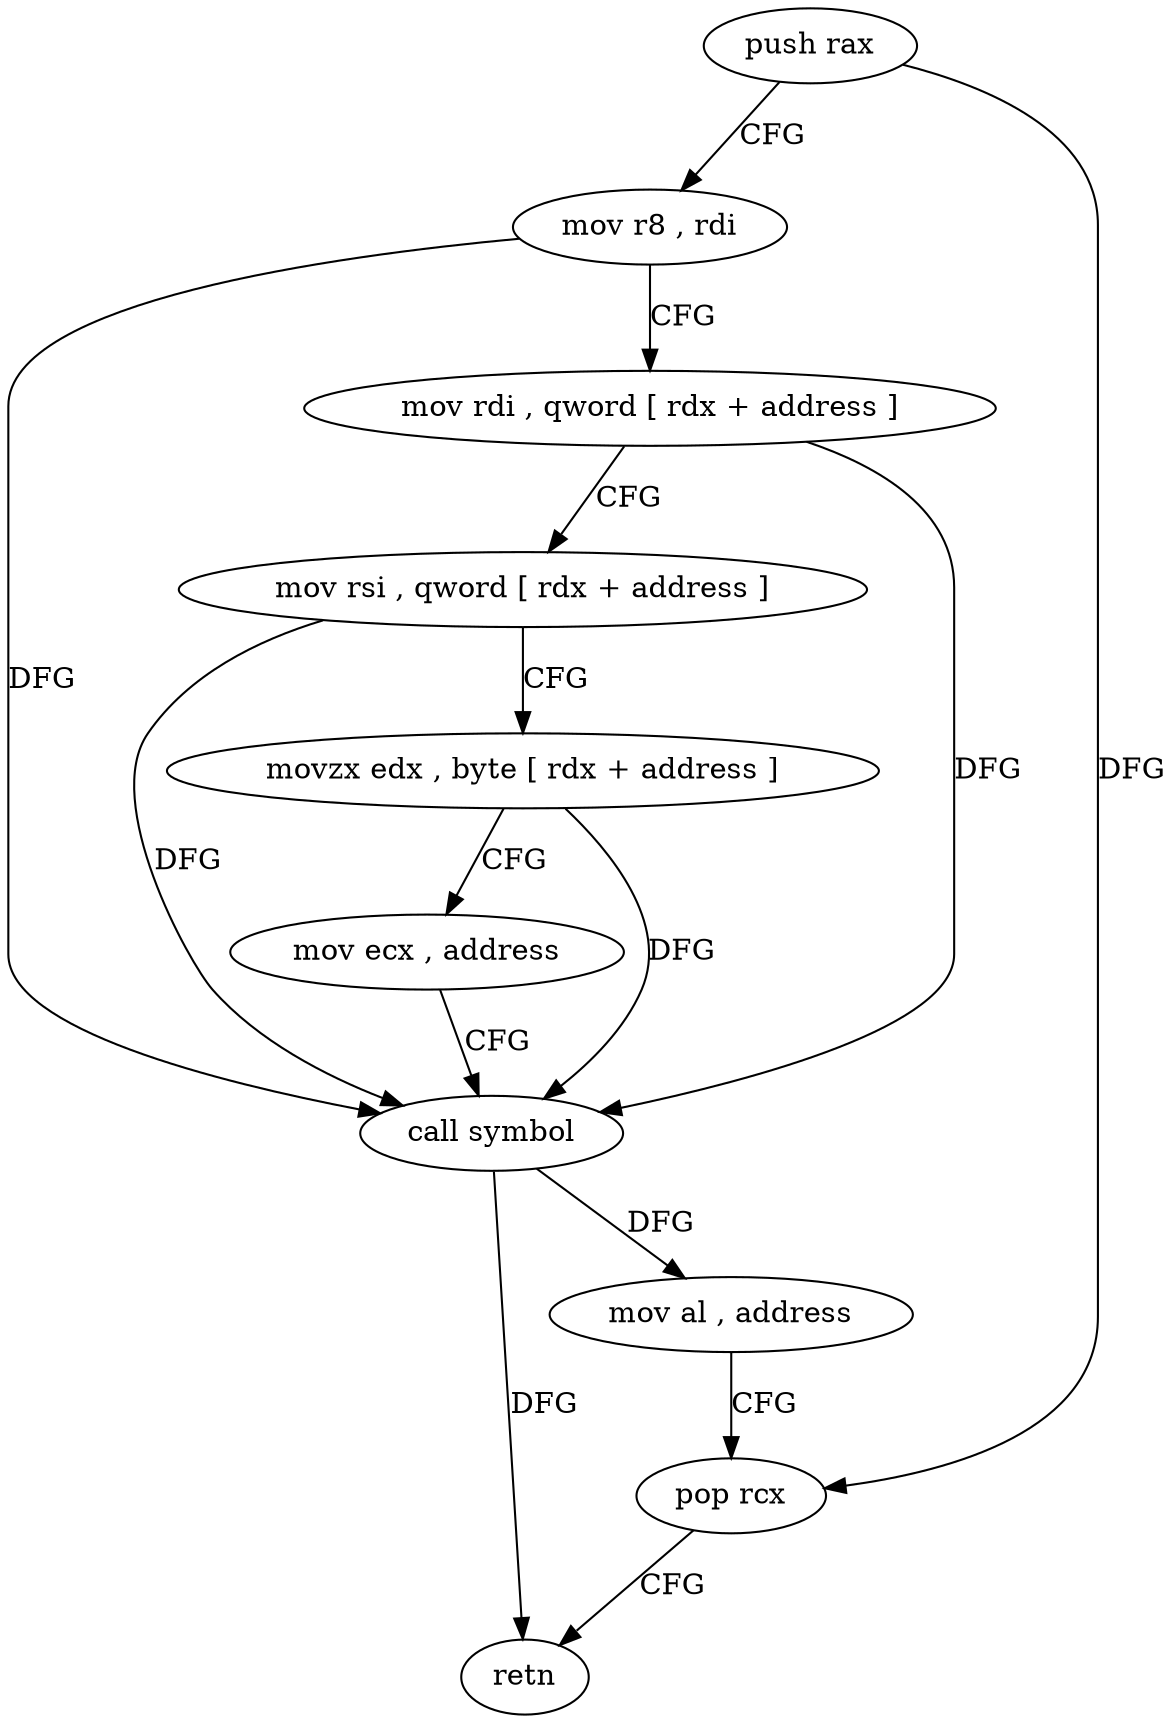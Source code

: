 digraph "func" {
"4212720" [label = "push rax" ]
"4212721" [label = "mov r8 , rdi" ]
"4212724" [label = "mov rdi , qword [ rdx + address ]" ]
"4212728" [label = "mov rsi , qword [ rdx + address ]" ]
"4212732" [label = "movzx edx , byte [ rdx + address ]" ]
"4212736" [label = "mov ecx , address" ]
"4212741" [label = "call symbol" ]
"4212746" [label = "mov al , address" ]
"4212748" [label = "pop rcx" ]
"4212749" [label = "retn" ]
"4212720" -> "4212721" [ label = "CFG" ]
"4212720" -> "4212748" [ label = "DFG" ]
"4212721" -> "4212724" [ label = "CFG" ]
"4212721" -> "4212741" [ label = "DFG" ]
"4212724" -> "4212728" [ label = "CFG" ]
"4212724" -> "4212741" [ label = "DFG" ]
"4212728" -> "4212732" [ label = "CFG" ]
"4212728" -> "4212741" [ label = "DFG" ]
"4212732" -> "4212736" [ label = "CFG" ]
"4212732" -> "4212741" [ label = "DFG" ]
"4212736" -> "4212741" [ label = "CFG" ]
"4212741" -> "4212746" [ label = "DFG" ]
"4212741" -> "4212749" [ label = "DFG" ]
"4212746" -> "4212748" [ label = "CFG" ]
"4212748" -> "4212749" [ label = "CFG" ]
}
